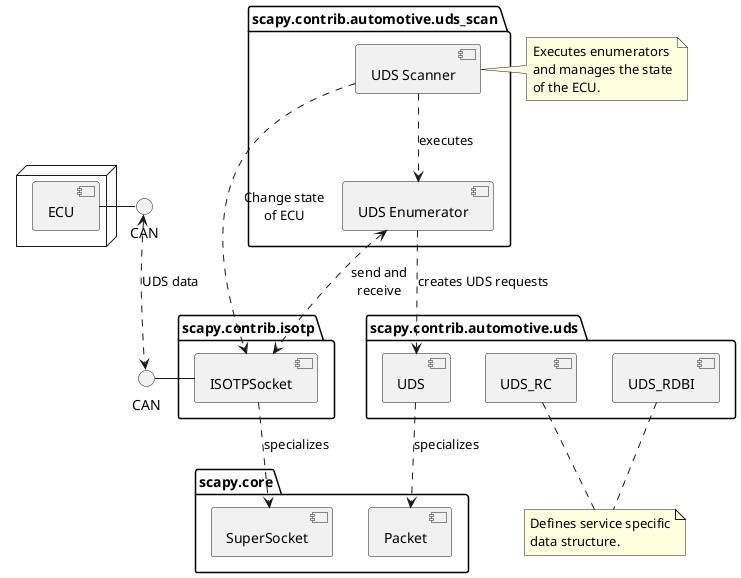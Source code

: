 @startuml

() "CAN" as can1
() "CAN" as can2

package "scapy.core" {
    [Packet]
    [SuperSocket]
}

package "scapy.contrib.isotp" {
    [ISOTPSocket] ..> [SuperSocket] : specializes
}

package "scapy.contrib.automotive.uds" {
    [UDS]
    [UDS_RC]
    [UDS_RDBI]
}

[UDS] ..> [Packet] : specializes 

package "scapy.contrib.automotive.uds_scan" {
    [UDS Scanner] ..> [UDS Enumerator] : executes
    [UDS Enumerator] <..> [ISOTPSocket] : send and\nreceive

    [UDS Enumerator] ..> [UDS] : creates UDS requests
}

node {
    [ECU] - can1
}

[ISOTPSocket] - can2
can1 <.down.> can2 : UDS data
[UDS Scanner] ..> [ISOTPSocket] : Change state\nof ECU

note left of [UDS Scanner]
Executes enumerators
and manages the state
of the ECU.
end note


note as N1
Defines service specific
data structure.
end note

'note right of [ISOTPSocket]
'To exchange data
'with the ECU.
'end note

[UDS_RDBI] .. N1
[UDS_RC] .. N1

@enduml
